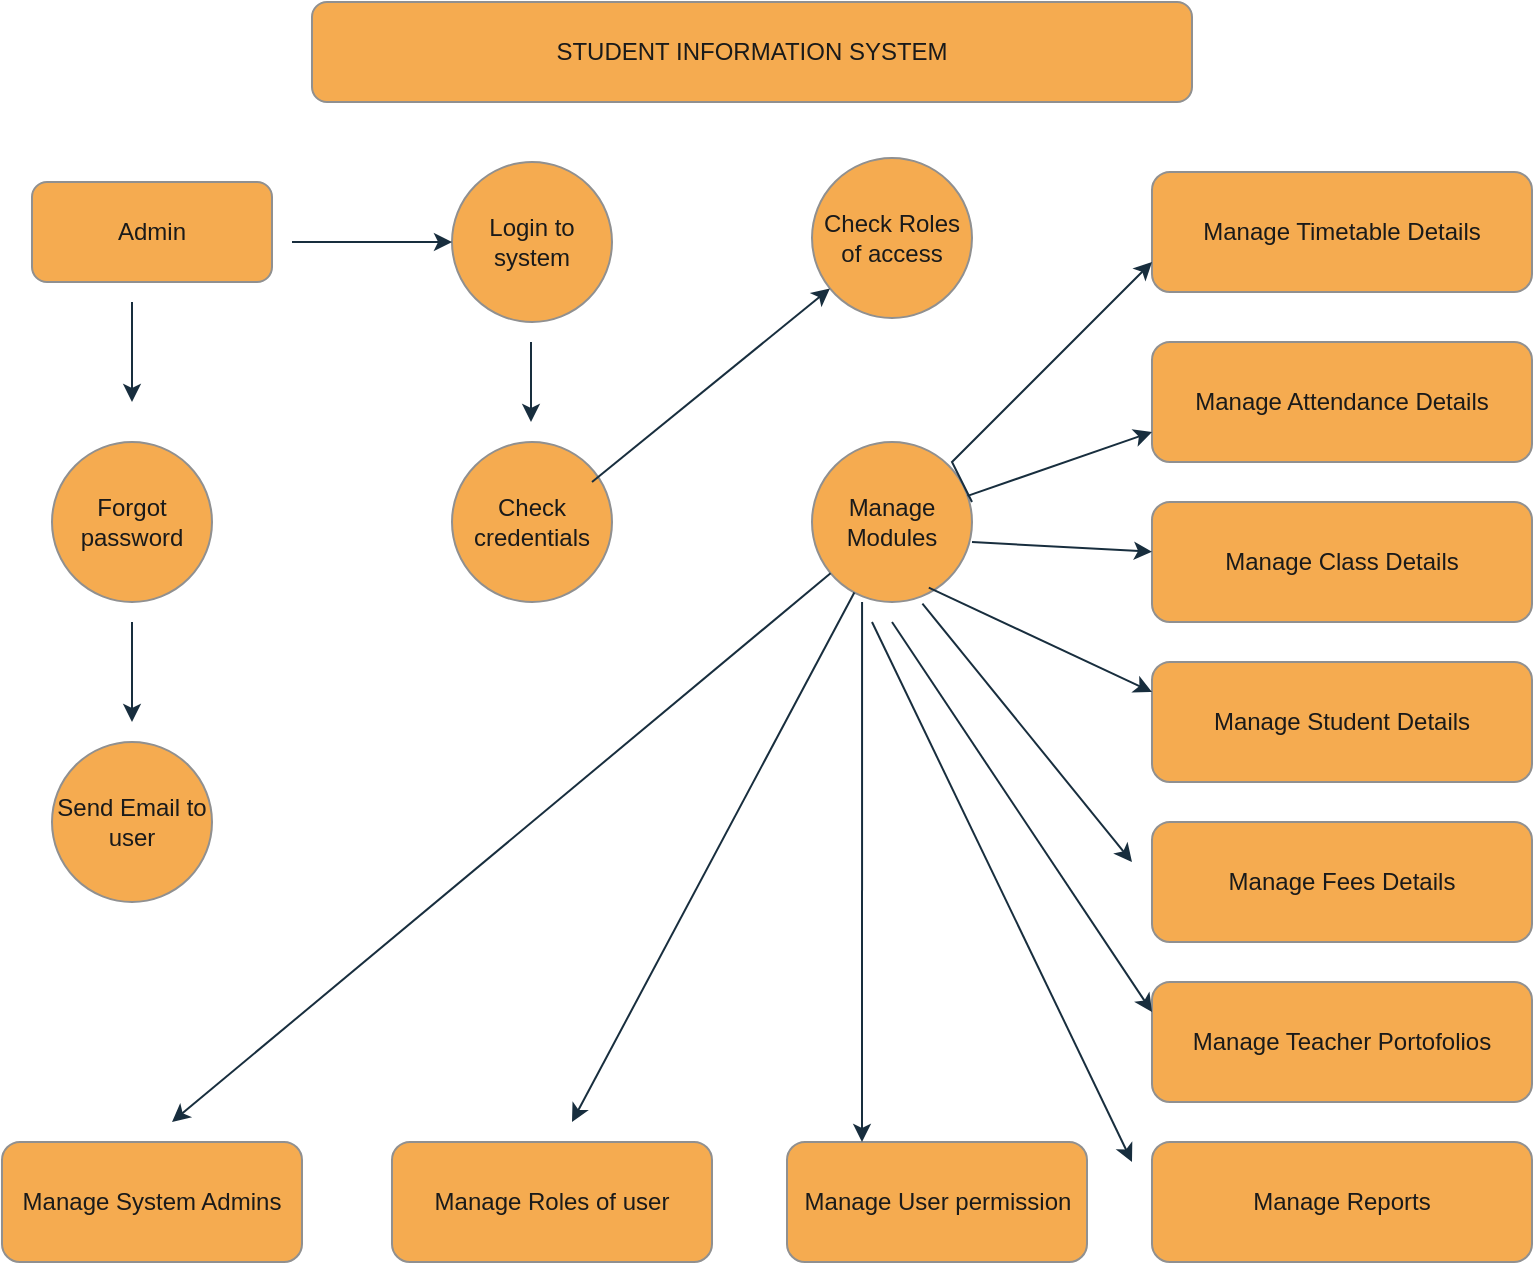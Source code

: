 <mxfile version="28.1.2">
  <diagram name="Page-1" id="-3v2lz-b8SU1UT6gvgVv">
    <mxGraphModel dx="1149" dy="671" grid="1" gridSize="10" guides="1" tooltips="1" connect="1" arrows="1" fold="1" page="1" pageScale="1" pageWidth="1100" pageHeight="850" background="none" math="0" shadow="0">
      <root>
        <mxCell id="0" />
        <mxCell id="1" parent="0" />
        <mxCell id="E-xjVL1ue7faHYx-tqoX-3" style="edgeStyle=orthogonalEdgeStyle;rounded=1;orthogonalLoop=1;jettySize=auto;html=1;exitX=0;exitY=0.5;exitDx=0;exitDy=0;labelBackgroundColor=none;fontColor=default;strokeColor=#182E3E;" edge="1" parent="1" source="E-xjVL1ue7faHYx-tqoX-1">
          <mxGeometry relative="1" as="geometry">
            <mxPoint x="210" y="50" as="targetPoint" />
          </mxGeometry>
        </mxCell>
        <mxCell id="E-xjVL1ue7faHYx-tqoX-1" value="STUDENT INFORMATION SYSTEM" style="rounded=1;whiteSpace=wrap;html=1;labelBackgroundColor=none;fillColor=#F5AB50;strokeColor=#909090;fontColor=#1A1A1A;" vertex="1" parent="1">
          <mxGeometry x="180" y="30" width="440" height="50" as="geometry" />
        </mxCell>
        <mxCell id="E-xjVL1ue7faHYx-tqoX-4" value="Admin" style="rounded=1;whiteSpace=wrap;html=1;labelBackgroundColor=none;fillColor=#F5AB50;strokeColor=#909090;fontColor=#1A1A1A;" vertex="1" parent="1">
          <mxGeometry x="40" y="120" width="120" height="50" as="geometry" />
        </mxCell>
        <mxCell id="E-xjVL1ue7faHYx-tqoX-11" value="Manage System Admins" style="rounded=1;whiteSpace=wrap;html=1;labelBackgroundColor=none;fillColor=#F5AB50;strokeColor=#909090;fontColor=#1A1A1A;" vertex="1" parent="1">
          <mxGeometry x="25" y="600" width="150" height="60" as="geometry" />
        </mxCell>
        <mxCell id="E-xjVL1ue7faHYx-tqoX-12" value="Manage Roles of user" style="rounded=1;whiteSpace=wrap;html=1;labelBackgroundColor=none;fillColor=#F5AB50;strokeColor=#909090;fontColor=#1A1A1A;" vertex="1" parent="1">
          <mxGeometry x="220" y="600" width="160" height="60" as="geometry" />
        </mxCell>
        <mxCell id="E-xjVL1ue7faHYx-tqoX-13" value="Manage User permission" style="rounded=1;whiteSpace=wrap;html=1;labelBackgroundColor=none;fillColor=#F5AB50;strokeColor=#909090;fontColor=#1A1A1A;" vertex="1" parent="1">
          <mxGeometry x="417.5" y="600" width="150" height="60" as="geometry" />
        </mxCell>
        <mxCell id="E-xjVL1ue7faHYx-tqoX-14" value="Manage Timetable Details" style="rounded=1;whiteSpace=wrap;html=1;labelBackgroundColor=none;fillColor=#F5AB50;strokeColor=#909090;fontColor=#1A1A1A;" vertex="1" parent="1">
          <mxGeometry x="600" y="115" width="190" height="60" as="geometry" />
        </mxCell>
        <mxCell id="E-xjVL1ue7faHYx-tqoX-15" value="Manage Attendance Details" style="rounded=1;whiteSpace=wrap;html=1;labelBackgroundColor=none;fillColor=#F5AB50;strokeColor=#909090;fontColor=#1A1A1A;" vertex="1" parent="1">
          <mxGeometry x="600" y="200" width="190" height="60" as="geometry" />
        </mxCell>
        <mxCell id="E-xjVL1ue7faHYx-tqoX-16" value="Manage Class Details" style="rounded=1;whiteSpace=wrap;html=1;labelBackgroundColor=none;fillColor=#F5AB50;strokeColor=#909090;fontColor=#1A1A1A;" vertex="1" parent="1">
          <mxGeometry x="600" y="280" width="190" height="60" as="geometry" />
        </mxCell>
        <mxCell id="E-xjVL1ue7faHYx-tqoX-17" value="Manage Student Details" style="rounded=1;whiteSpace=wrap;html=1;labelBackgroundColor=none;fillColor=#F5AB50;strokeColor=#909090;fontColor=#1A1A1A;" vertex="1" parent="1">
          <mxGeometry x="600" y="360" width="190" height="60" as="geometry" />
        </mxCell>
        <mxCell id="E-xjVL1ue7faHYx-tqoX-18" value="Manage Fees Details" style="rounded=1;whiteSpace=wrap;html=1;labelBackgroundColor=none;fillColor=#F5AB50;strokeColor=#909090;fontColor=#1A1A1A;" vertex="1" parent="1">
          <mxGeometry x="600" y="440" width="190" height="60" as="geometry" />
        </mxCell>
        <mxCell id="E-xjVL1ue7faHYx-tqoX-20" value="Forgot password" style="ellipse;whiteSpace=wrap;html=1;aspect=fixed;labelBackgroundColor=none;rounded=1;fillColor=#F5AB50;strokeColor=#909090;fontColor=#1A1A1A;" vertex="1" parent="1">
          <mxGeometry x="50" y="250" width="80" height="80" as="geometry" />
        </mxCell>
        <mxCell id="E-xjVL1ue7faHYx-tqoX-21" value="Send Email to user" style="ellipse;whiteSpace=wrap;html=1;aspect=fixed;labelBackgroundColor=none;rounded=1;fillColor=#F5AB50;strokeColor=#909090;fontColor=#1A1A1A;" vertex="1" parent="1">
          <mxGeometry x="50" y="400" width="80" height="80" as="geometry" />
        </mxCell>
        <mxCell id="E-xjVL1ue7faHYx-tqoX-22" value="Check credentials" style="ellipse;whiteSpace=wrap;html=1;aspect=fixed;labelBackgroundColor=none;rounded=1;fillColor=#F5AB50;strokeColor=#909090;fontColor=#1A1A1A;" vertex="1" parent="1">
          <mxGeometry x="250" y="250" width="80" height="80" as="geometry" />
        </mxCell>
        <mxCell id="E-xjVL1ue7faHYx-tqoX-23" value="Login to system" style="ellipse;whiteSpace=wrap;html=1;aspect=fixed;labelBackgroundColor=none;rounded=1;fillColor=#F5AB50;strokeColor=#909090;fontColor=#1A1A1A;" vertex="1" parent="1">
          <mxGeometry x="250" y="110" width="80" height="80" as="geometry" />
        </mxCell>
        <mxCell id="E-xjVL1ue7faHYx-tqoX-24" value="Check Roles of access" style="ellipse;whiteSpace=wrap;html=1;aspect=fixed;labelBackgroundColor=none;rounded=1;fillColor=#F5AB50;strokeColor=#909090;fontColor=#1A1A1A;" vertex="1" parent="1">
          <mxGeometry x="430" y="108" width="80" height="80" as="geometry" />
        </mxCell>
        <mxCell id="E-xjVL1ue7faHYx-tqoX-25" value="Manage Modules" style="ellipse;whiteSpace=wrap;html=1;aspect=fixed;labelBackgroundColor=none;rounded=1;fillColor=#F5AB50;strokeColor=#909090;fontColor=#1A1A1A;" vertex="1" parent="1">
          <mxGeometry x="430" y="250" width="80" height="80" as="geometry" />
        </mxCell>
        <mxCell id="E-xjVL1ue7faHYx-tqoX-26" value="Manage Teacher Portofolios" style="rounded=1;whiteSpace=wrap;html=1;labelBackgroundColor=none;fillColor=#F5AB50;strokeColor=#909090;fontColor=#1A1A1A;" vertex="1" parent="1">
          <mxGeometry x="600" y="520" width="190" height="60" as="geometry" />
        </mxCell>
        <mxCell id="E-xjVL1ue7faHYx-tqoX-27" value="Manage Reports" style="rounded=1;whiteSpace=wrap;html=1;labelBackgroundColor=none;fillColor=#F5AB50;strokeColor=#909090;fontColor=#1A1A1A;" vertex="1" parent="1">
          <mxGeometry x="600" y="600" width="190" height="60" as="geometry" />
        </mxCell>
        <mxCell id="E-xjVL1ue7faHYx-tqoX-28" value="" style="endArrow=classic;html=1;rounded=0;strokeColor=#182E3E;fontColor=#1A1A1A;entryX=0;entryY=0.75;entryDx=0;entryDy=0;" edge="1" parent="1" target="E-xjVL1ue7faHYx-tqoX-14">
          <mxGeometry width="50" height="50" relative="1" as="geometry">
            <mxPoint x="510" y="280" as="sourcePoint" />
            <mxPoint x="590" y="190" as="targetPoint" />
            <Array as="points">
              <mxPoint x="500" y="260" />
            </Array>
          </mxGeometry>
        </mxCell>
        <mxCell id="E-xjVL1ue7faHYx-tqoX-29" value="" style="endArrow=classic;html=1;rounded=0;strokeColor=#182E3E;fontColor=#1A1A1A;entryX=0;entryY=0.75;entryDx=0;entryDy=0;" edge="1" parent="1" source="E-xjVL1ue7faHYx-tqoX-25" target="E-xjVL1ue7faHYx-tqoX-15">
          <mxGeometry width="50" height="50" relative="1" as="geometry">
            <mxPoint x="560" y="310" as="sourcePoint" />
            <mxPoint x="570" y="310" as="targetPoint" />
          </mxGeometry>
        </mxCell>
        <mxCell id="E-xjVL1ue7faHYx-tqoX-30" value="" style="endArrow=classic;html=1;rounded=0;strokeColor=#182E3E;fontColor=#1A1A1A;exitX=1;exitY=0.625;exitDx=0;exitDy=0;exitPerimeter=0;" edge="1" parent="1" source="E-xjVL1ue7faHYx-tqoX-25" target="E-xjVL1ue7faHYx-tqoX-16">
          <mxGeometry width="50" height="50" relative="1" as="geometry">
            <mxPoint x="500" y="330" as="sourcePoint" />
            <mxPoint x="550" y="280" as="targetPoint" />
          </mxGeometry>
        </mxCell>
        <mxCell id="E-xjVL1ue7faHYx-tqoX-32" value="" style="endArrow=classic;html=1;rounded=0;strokeColor=#182E3E;fontColor=#1A1A1A;exitX=0.73;exitY=0.91;exitDx=0;exitDy=0;exitPerimeter=0;entryX=0;entryY=0.25;entryDx=0;entryDy=0;" edge="1" parent="1" source="E-xjVL1ue7faHYx-tqoX-25" target="E-xjVL1ue7faHYx-tqoX-17">
          <mxGeometry width="50" height="50" relative="1" as="geometry">
            <mxPoint x="490" y="340" as="sourcePoint" />
            <mxPoint x="590" y="380" as="targetPoint" />
          </mxGeometry>
        </mxCell>
        <mxCell id="E-xjVL1ue7faHYx-tqoX-33" value="" style="endArrow=classic;html=1;rounded=0;strokeColor=#182E3E;fontColor=#1A1A1A;exitX=0.69;exitY=1.01;exitDx=0;exitDy=0;exitPerimeter=0;" edge="1" parent="1" source="E-xjVL1ue7faHYx-tqoX-25">
          <mxGeometry width="50" height="50" relative="1" as="geometry">
            <mxPoint x="400" y="380" as="sourcePoint" />
            <mxPoint x="590" y="460" as="targetPoint" />
          </mxGeometry>
        </mxCell>
        <mxCell id="E-xjVL1ue7faHYx-tqoX-34" value="" style="endArrow=classic;html=1;rounded=0;strokeColor=#182E3E;fontColor=#1A1A1A;entryX=0;entryY=0.25;entryDx=0;entryDy=0;" edge="1" parent="1" target="E-xjVL1ue7faHYx-tqoX-26">
          <mxGeometry width="50" height="50" relative="1" as="geometry">
            <mxPoint x="470" y="340" as="sourcePoint" />
            <mxPoint x="450" y="330" as="targetPoint" />
          </mxGeometry>
        </mxCell>
        <mxCell id="E-xjVL1ue7faHYx-tqoX-35" value="" style="endArrow=classic;html=1;rounded=0;strokeColor=#182E3E;fontColor=#1A1A1A;" edge="1" parent="1">
          <mxGeometry width="50" height="50" relative="1" as="geometry">
            <mxPoint x="460" y="340" as="sourcePoint" />
            <mxPoint x="590" y="610" as="targetPoint" />
          </mxGeometry>
        </mxCell>
        <mxCell id="E-xjVL1ue7faHYx-tqoX-36" value="" style="endArrow=classic;html=1;rounded=0;strokeColor=#182E3E;fontColor=#1A1A1A;entryX=0.25;entryY=0;entryDx=0;entryDy=0;exitX=0.313;exitY=1;exitDx=0;exitDy=0;exitPerimeter=0;" edge="1" parent="1" source="E-xjVL1ue7faHYx-tqoX-25" target="E-xjVL1ue7faHYx-tqoX-13">
          <mxGeometry width="50" height="50" relative="1" as="geometry">
            <mxPoint x="450" y="360" as="sourcePoint" />
            <mxPoint x="450" y="330" as="targetPoint" />
          </mxGeometry>
        </mxCell>
        <mxCell id="E-xjVL1ue7faHYx-tqoX-37" value="" style="endArrow=classic;html=1;rounded=0;strokeColor=#182E3E;fontColor=#1A1A1A;" edge="1" parent="1" source="E-xjVL1ue7faHYx-tqoX-25">
          <mxGeometry width="50" height="50" relative="1" as="geometry">
            <mxPoint x="400" y="380" as="sourcePoint" />
            <mxPoint x="310" y="590" as="targetPoint" />
          </mxGeometry>
        </mxCell>
        <mxCell id="E-xjVL1ue7faHYx-tqoX-38" value="" style="endArrow=classic;html=1;rounded=0;strokeColor=#182E3E;fontColor=#1A1A1A;" edge="1" parent="1" source="E-xjVL1ue7faHYx-tqoX-25">
          <mxGeometry width="50" height="50" relative="1" as="geometry">
            <mxPoint x="400" y="380" as="sourcePoint" />
            <mxPoint x="110" y="590" as="targetPoint" />
          </mxGeometry>
        </mxCell>
        <mxCell id="E-xjVL1ue7faHYx-tqoX-39" value="" style="endArrow=classic;html=1;rounded=0;strokeColor=#182E3E;fontColor=#1A1A1A;" edge="1" parent="1" target="E-xjVL1ue7faHYx-tqoX-24">
          <mxGeometry width="50" height="50" relative="1" as="geometry">
            <mxPoint x="320" y="270" as="sourcePoint" />
            <mxPoint x="460" y="230" as="targetPoint" />
          </mxGeometry>
        </mxCell>
        <mxCell id="E-xjVL1ue7faHYx-tqoX-40" value="" style="endArrow=classic;html=1;rounded=0;strokeColor=#182E3E;fontColor=#1A1A1A;" edge="1" parent="1">
          <mxGeometry width="50" height="50" relative="1" as="geometry">
            <mxPoint x="289.5" y="200" as="sourcePoint" />
            <mxPoint x="289.5" y="240" as="targetPoint" />
          </mxGeometry>
        </mxCell>
        <mxCell id="E-xjVL1ue7faHYx-tqoX-42" value="" style="endArrow=classic;html=1;rounded=0;strokeColor=#182E3E;fontColor=#1A1A1A;" edge="1" parent="1">
          <mxGeometry width="50" height="50" relative="1" as="geometry">
            <mxPoint x="90" y="340" as="sourcePoint" />
            <mxPoint x="90" y="390" as="targetPoint" />
          </mxGeometry>
        </mxCell>
        <mxCell id="E-xjVL1ue7faHYx-tqoX-43" value="" style="endArrow=classic;html=1;rounded=0;strokeColor=#182E3E;fontColor=#1A1A1A;" edge="1" parent="1">
          <mxGeometry width="50" height="50" relative="1" as="geometry">
            <mxPoint x="90" y="180" as="sourcePoint" />
            <mxPoint x="90" y="230" as="targetPoint" />
          </mxGeometry>
        </mxCell>
        <mxCell id="E-xjVL1ue7faHYx-tqoX-46" value="" style="endArrow=classic;html=1;rounded=0;strokeColor=#182E3E;fontColor=#1A1A1A;entryX=0;entryY=0.5;entryDx=0;entryDy=0;" edge="1" parent="1" target="E-xjVL1ue7faHYx-tqoX-23">
          <mxGeometry width="50" height="50" relative="1" as="geometry">
            <mxPoint x="170" y="150" as="sourcePoint" />
            <mxPoint x="230" y="70" as="targetPoint" />
          </mxGeometry>
        </mxCell>
      </root>
    </mxGraphModel>
  </diagram>
</mxfile>
